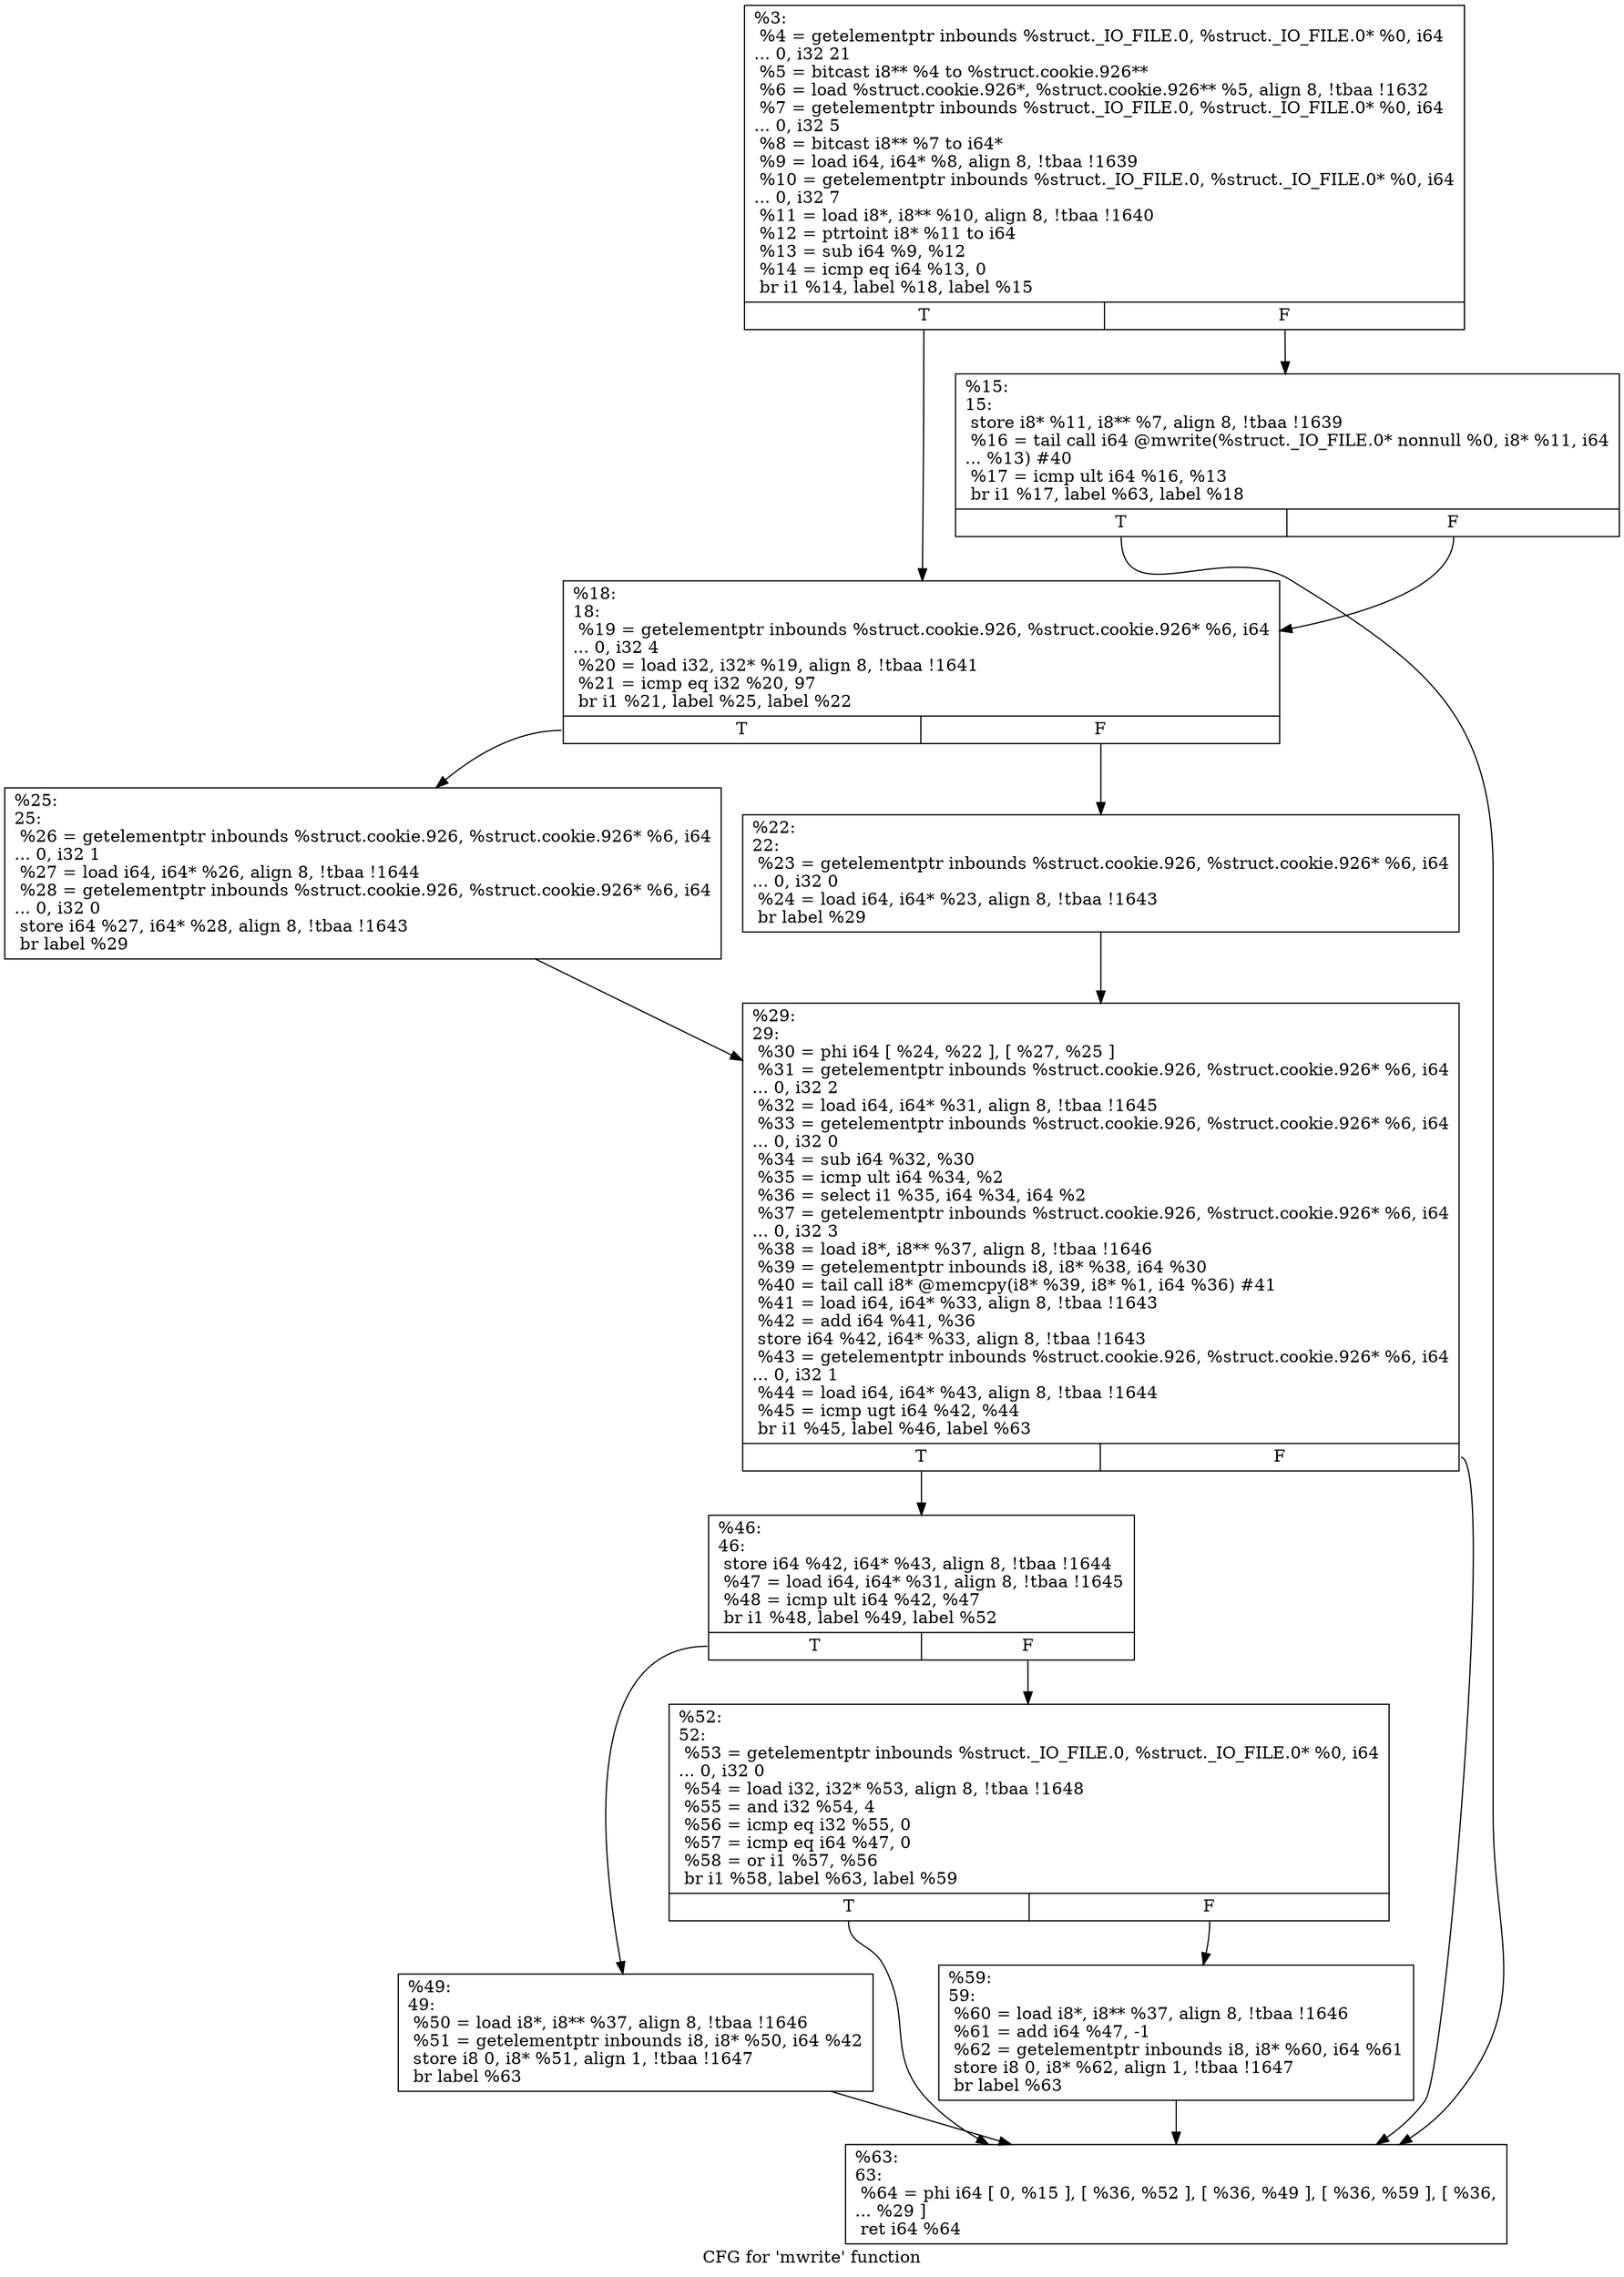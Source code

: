 digraph "CFG for 'mwrite' function" {
	label="CFG for 'mwrite' function";

	Node0x163fcc0 [shape=record,label="{%3:\l  %4 = getelementptr inbounds %struct._IO_FILE.0, %struct._IO_FILE.0* %0, i64\l... 0, i32 21\l  %5 = bitcast i8** %4 to %struct.cookie.926**\l  %6 = load %struct.cookie.926*, %struct.cookie.926** %5, align 8, !tbaa !1632\l  %7 = getelementptr inbounds %struct._IO_FILE.0, %struct._IO_FILE.0* %0, i64\l... 0, i32 5\l  %8 = bitcast i8** %7 to i64*\l  %9 = load i64, i64* %8, align 8, !tbaa !1639\l  %10 = getelementptr inbounds %struct._IO_FILE.0, %struct._IO_FILE.0* %0, i64\l... 0, i32 7\l  %11 = load i8*, i8** %10, align 8, !tbaa !1640\l  %12 = ptrtoint i8* %11 to i64\l  %13 = sub i64 %9, %12\l  %14 = icmp eq i64 %13, 0\l  br i1 %14, label %18, label %15\l|{<s0>T|<s1>F}}"];
	Node0x163fcc0:s0 -> Node0x163fe40;
	Node0x163fcc0:s1 -> Node0x163fdf0;
	Node0x163fdf0 [shape=record,label="{%15:\l15:                                               \l  store i8* %11, i8** %7, align 8, !tbaa !1639\l  %16 = tail call i64 @mwrite(%struct._IO_FILE.0* nonnull %0, i8* %11, i64\l... %13) #40\l  %17 = icmp ult i64 %16, %13\l  br i1 %17, label %63, label %18\l|{<s0>T|<s1>F}}"];
	Node0x163fdf0:s0 -> Node0x16400c0;
	Node0x163fdf0:s1 -> Node0x163fe40;
	Node0x163fe40 [shape=record,label="{%18:\l18:                                               \l  %19 = getelementptr inbounds %struct.cookie.926, %struct.cookie.926* %6, i64\l... 0, i32 4\l  %20 = load i32, i32* %19, align 8, !tbaa !1641\l  %21 = icmp eq i32 %20, 97\l  br i1 %21, label %25, label %22\l|{<s0>T|<s1>F}}"];
	Node0x163fe40:s0 -> Node0x163fee0;
	Node0x163fe40:s1 -> Node0x163fe90;
	Node0x163fe90 [shape=record,label="{%22:\l22:                                               \l  %23 = getelementptr inbounds %struct.cookie.926, %struct.cookie.926* %6, i64\l... 0, i32 0\l  %24 = load i64, i64* %23, align 8, !tbaa !1643\l  br label %29\l}"];
	Node0x163fe90 -> Node0x163ff30;
	Node0x163fee0 [shape=record,label="{%25:\l25:                                               \l  %26 = getelementptr inbounds %struct.cookie.926, %struct.cookie.926* %6, i64\l... 0, i32 1\l  %27 = load i64, i64* %26, align 8, !tbaa !1644\l  %28 = getelementptr inbounds %struct.cookie.926, %struct.cookie.926* %6, i64\l... 0, i32 0\l  store i64 %27, i64* %28, align 8, !tbaa !1643\l  br label %29\l}"];
	Node0x163fee0 -> Node0x163ff30;
	Node0x163ff30 [shape=record,label="{%29:\l29:                                               \l  %30 = phi i64 [ %24, %22 ], [ %27, %25 ]\l  %31 = getelementptr inbounds %struct.cookie.926, %struct.cookie.926* %6, i64\l... 0, i32 2\l  %32 = load i64, i64* %31, align 8, !tbaa !1645\l  %33 = getelementptr inbounds %struct.cookie.926, %struct.cookie.926* %6, i64\l... 0, i32 0\l  %34 = sub i64 %32, %30\l  %35 = icmp ult i64 %34, %2\l  %36 = select i1 %35, i64 %34, i64 %2\l  %37 = getelementptr inbounds %struct.cookie.926, %struct.cookie.926* %6, i64\l... 0, i32 3\l  %38 = load i8*, i8** %37, align 8, !tbaa !1646\l  %39 = getelementptr inbounds i8, i8* %38, i64 %30\l  %40 = tail call i8* @memcpy(i8* %39, i8* %1, i64 %36) #41\l  %41 = load i64, i64* %33, align 8, !tbaa !1643\l  %42 = add i64 %41, %36\l  store i64 %42, i64* %33, align 8, !tbaa !1643\l  %43 = getelementptr inbounds %struct.cookie.926, %struct.cookie.926* %6, i64\l... 0, i32 1\l  %44 = load i64, i64* %43, align 8, !tbaa !1644\l  %45 = icmp ugt i64 %42, %44\l  br i1 %45, label %46, label %63\l|{<s0>T|<s1>F}}"];
	Node0x163ff30:s0 -> Node0x163ff80;
	Node0x163ff30:s1 -> Node0x16400c0;
	Node0x163ff80 [shape=record,label="{%46:\l46:                                               \l  store i64 %42, i64* %43, align 8, !tbaa !1644\l  %47 = load i64, i64* %31, align 8, !tbaa !1645\l  %48 = icmp ult i64 %42, %47\l  br i1 %48, label %49, label %52\l|{<s0>T|<s1>F}}"];
	Node0x163ff80:s0 -> Node0x163ffd0;
	Node0x163ff80:s1 -> Node0x1640020;
	Node0x163ffd0 [shape=record,label="{%49:\l49:                                               \l  %50 = load i8*, i8** %37, align 8, !tbaa !1646\l  %51 = getelementptr inbounds i8, i8* %50, i64 %42\l  store i8 0, i8* %51, align 1, !tbaa !1647\l  br label %63\l}"];
	Node0x163ffd0 -> Node0x16400c0;
	Node0x1640020 [shape=record,label="{%52:\l52:                                               \l  %53 = getelementptr inbounds %struct._IO_FILE.0, %struct._IO_FILE.0* %0, i64\l... 0, i32 0\l  %54 = load i32, i32* %53, align 8, !tbaa !1648\l  %55 = and i32 %54, 4\l  %56 = icmp eq i32 %55, 0\l  %57 = icmp eq i64 %47, 0\l  %58 = or i1 %57, %56\l  br i1 %58, label %63, label %59\l|{<s0>T|<s1>F}}"];
	Node0x1640020:s0 -> Node0x16400c0;
	Node0x1640020:s1 -> Node0x1640070;
	Node0x1640070 [shape=record,label="{%59:\l59:                                               \l  %60 = load i8*, i8** %37, align 8, !tbaa !1646\l  %61 = add i64 %47, -1\l  %62 = getelementptr inbounds i8, i8* %60, i64 %61\l  store i8 0, i8* %62, align 1, !tbaa !1647\l  br label %63\l}"];
	Node0x1640070 -> Node0x16400c0;
	Node0x16400c0 [shape=record,label="{%63:\l63:                                               \l  %64 = phi i64 [ 0, %15 ], [ %36, %52 ], [ %36, %49 ], [ %36, %59 ], [ %36,\l... %29 ]\l  ret i64 %64\l}"];
}

